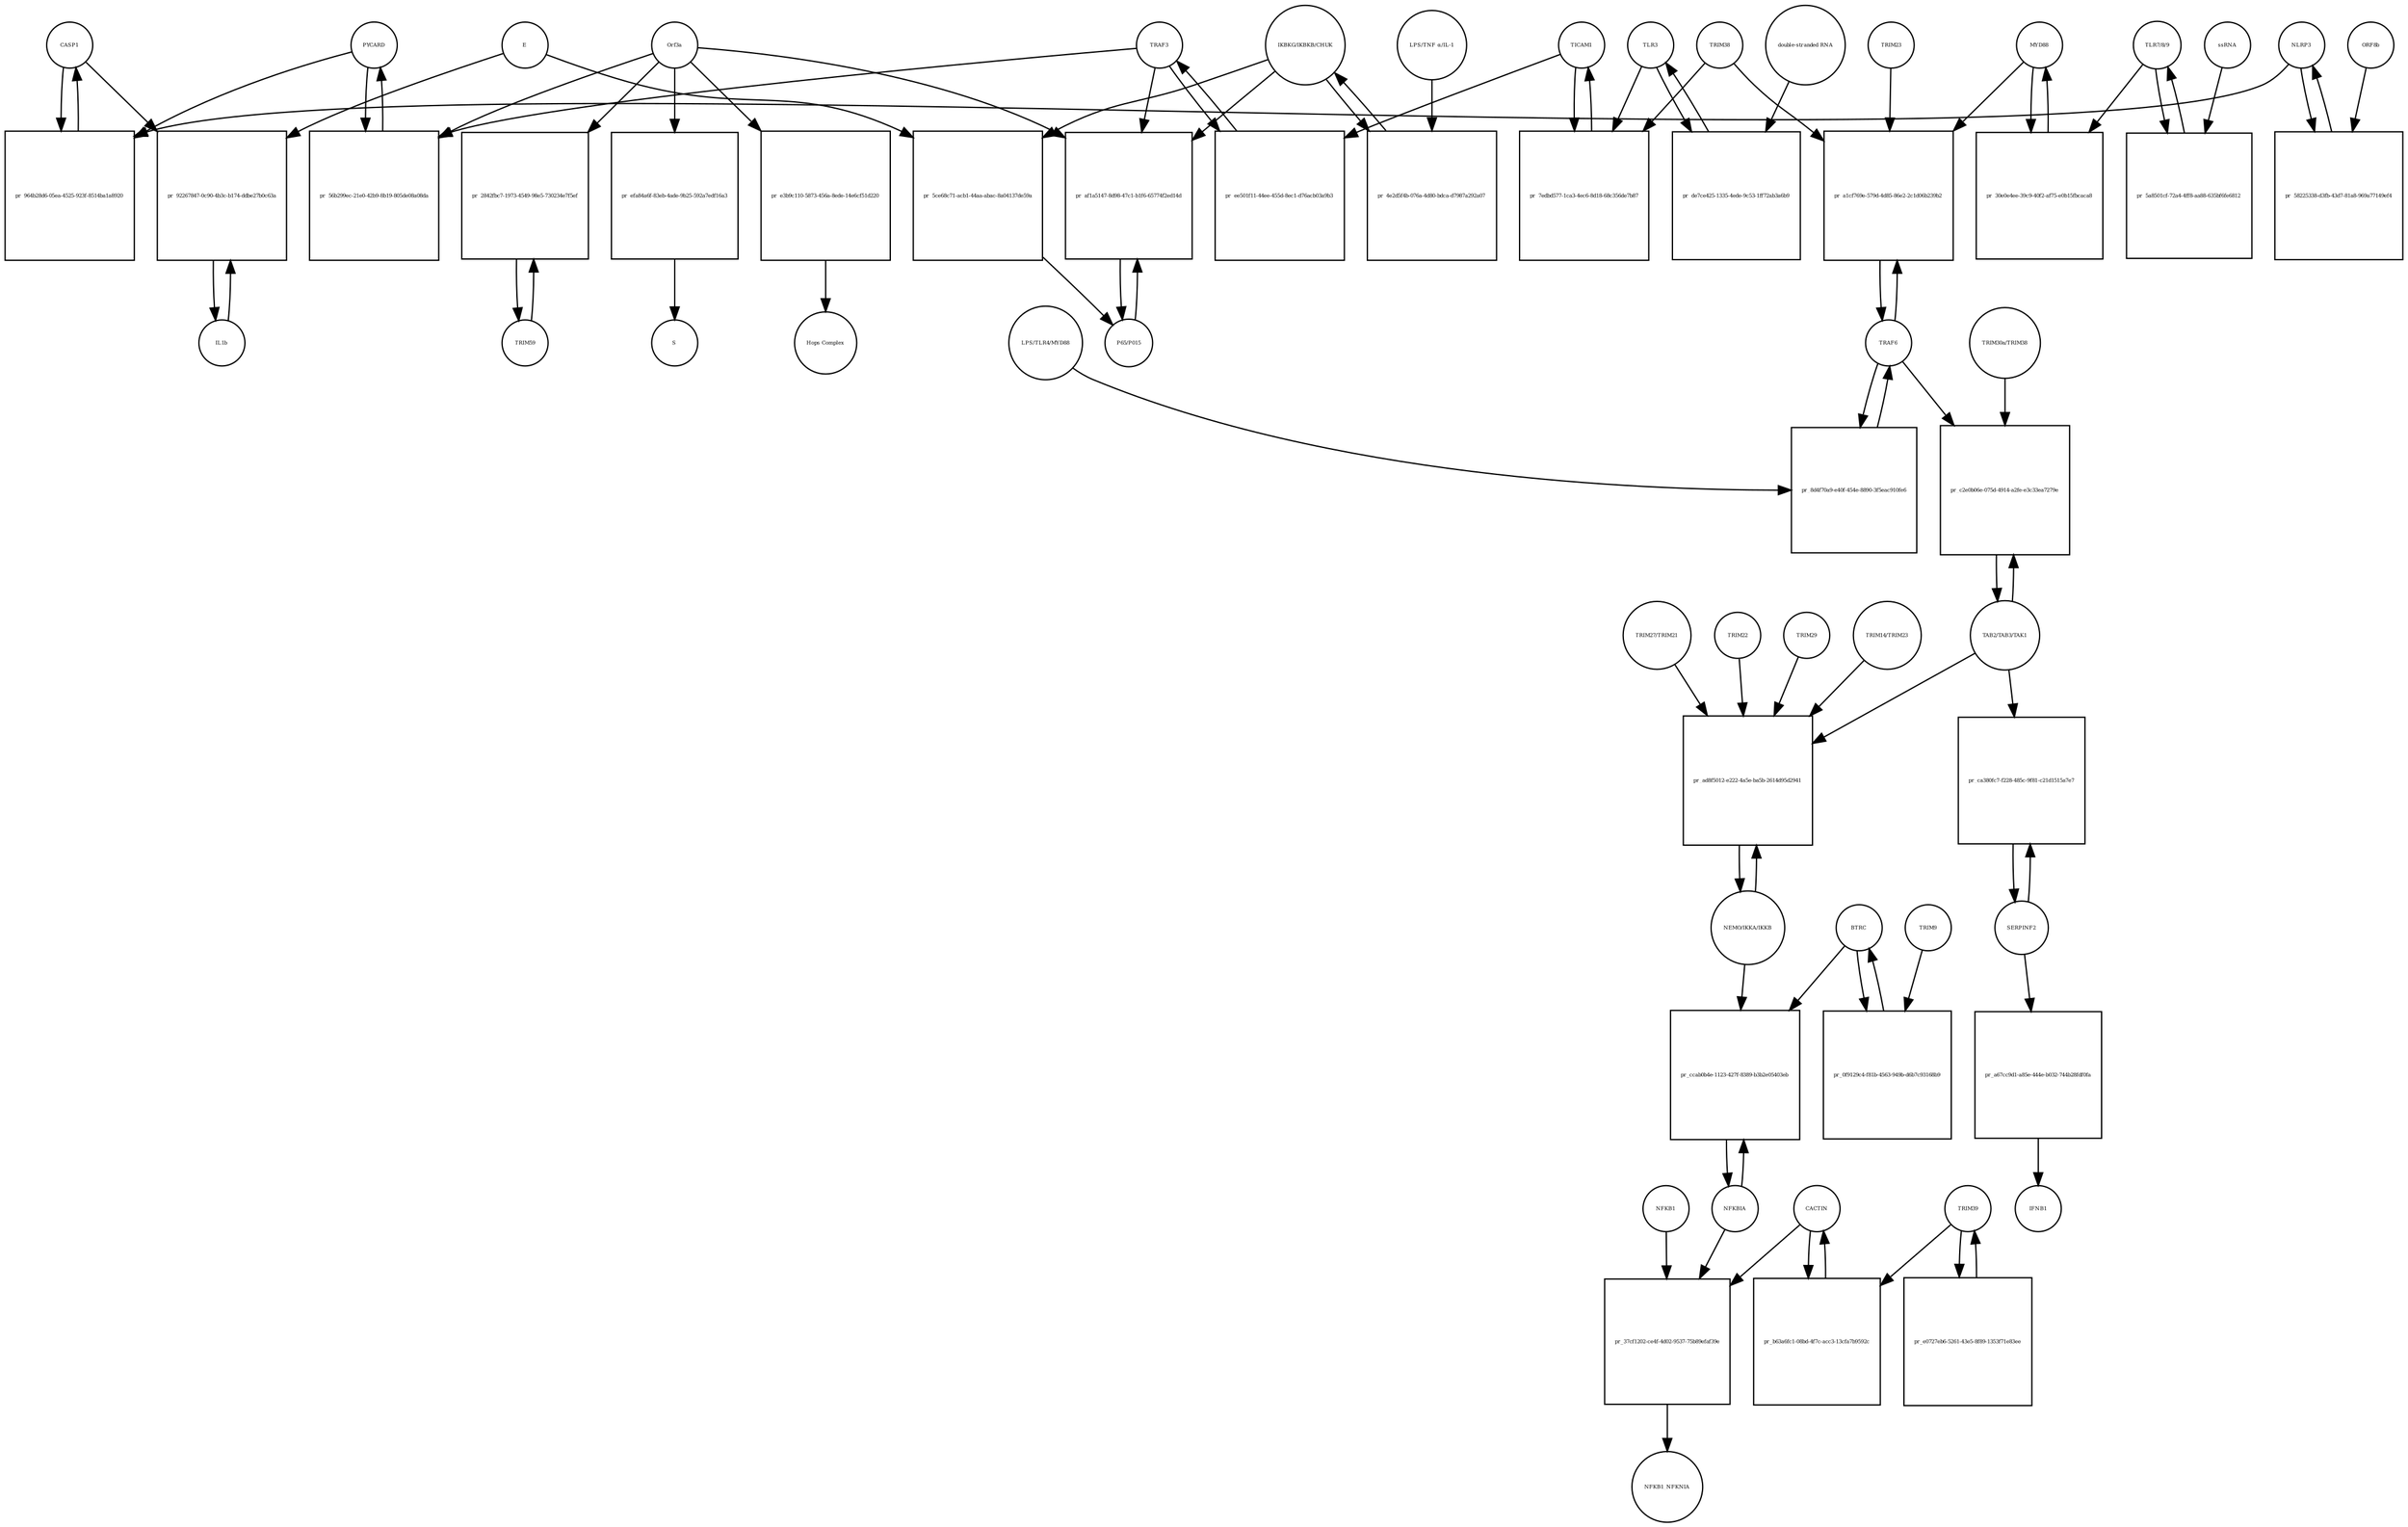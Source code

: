 strict digraph  {
CASP1 [annotation=urn_miriam_hgnc_1499, bipartite=0, cls=macromolecule, fontsize=4, label=CASP1, shape=circle];
"pr_964b28d6-05ea-4525-923f-8514ba1a8920" [annotation="", bipartite=1, cls=process, fontsize=4, label="pr_964b28d6-05ea-4525-923f-8514ba1a8920", shape=square];
PYCARD [annotation="", bipartite=0, cls="macromolecule multimer", fontsize=4, label=PYCARD, shape=circle];
NLRP3 [annotation="", bipartite=0, cls="macromolecule multimer", fontsize=4, label=NLRP3, shape=circle];
TRAF6 [annotation=urn_miriam_hgnc_12036, bipartite=0, cls=macromolecule, fontsize=4, label=TRAF6, shape=circle];
"pr_8d4f70a9-e40f-454e-8890-3f5eac910fe6" [annotation="", bipartite=1, cls=process, fontsize=4, label="pr_8d4f70a9-e40f-454e-8890-3f5eac910fe6", shape=square];
"LPS/TLR4/MYD88" [annotation="urn_miriam_hgnc_6121|urn_miriam_hgnc_11850|urn_miriam_hgnc_7562", bipartite=0, cls=complex, fontsize=4, label="LPS/TLR4/MYD88", shape=circle];
NFKBIA [annotation=urn_miriam_hgnc_7797, bipartite=0, cls=macromolecule, fontsize=4, label=NFKBIA, shape=circle];
"pr_ccab0b4e-1123-427f-8389-b3b2e05403eb" [annotation="", bipartite=1, cls=process, fontsize=4, label="pr_ccab0b4e-1123-427f-8389-b3b2e05403eb", shape=square];
BTRC [annotation=urn_miriam_hgnc_1144, bipartite=0, cls=macromolecule, fontsize=4, label=BTRC, shape=circle];
"NEMO/IKKA/IKKB" [annotation="urn_miriam_hgnc_5961|urn_miriam_hgnc_5960|urn_miriam_hgnc_1974", bipartite=0, cls=complex, fontsize=4, label="NEMO/IKKA/IKKB", shape=circle];
IL1b [annotation=urn_miriam_hgnc_5992, bipartite=0, cls=macromolecule, fontsize=4, label=IL1b, shape=circle];
"pr_92267847-0c90-4b3c-b174-ddbe27b0c63a" [annotation="", bipartite=1, cls=process, fontsize=4, label="pr_92267847-0c90-4b3c-b174-ddbe27b0c63a", shape=square];
E [annotation=urn_miriam_ncbiprotein_1796318600, bipartite=0, cls=macromolecule, fontsize=4, label=E, shape=circle];
SERPINF2 [annotation=urn_miriam_hgnc_9075, bipartite=0, cls=macromolecule, fontsize=4, label=SERPINF2, shape=circle];
"pr_a67cc9d1-a85e-444e-b032-744b28fdf0fa" [annotation="", bipartite=1, cls=process, fontsize=4, label="pr_a67cc9d1-a85e-444e-b032-744b28fdf0fa", shape=square];
IFNB1 [annotation=urn_miriam_pubmed_5434, bipartite=0, cls=macromolecule, fontsize=4, label=IFNB1, shape=circle];
TLR3 [annotation=urn_miriam_hgnc_11849, bipartite=0, cls=macromolecule, fontsize=4, label=TLR3, shape=circle];
"pr_de7ce425-1335-4ede-9c53-1ff72ab3a6b9" [annotation="", bipartite=1, cls=process, fontsize=4, label="pr_de7ce425-1335-4ede-9c53-1ff72ab3a6b9", shape=square];
"double-stranded RNA" [annotation="", bipartite=0, cls="nucleic acid feature", fontsize=4, label="double-stranded RNA", shape=circle];
TICAM1 [annotation=urn_miriam_hgnc_18348, bipartite=0, cls=macromolecule, fontsize=4, label=TICAM1, shape=circle];
"pr_7edbd577-1ca3-4ec6-8d18-68c356de7b87" [annotation="", bipartite=1, cls=process, fontsize=4, label="pr_7edbd577-1ca3-4ec6-8d18-68c356de7b87", shape=square];
TRIM38 [annotation=urn_miriam_hgnc_10059, bipartite=0, cls=macromolecule, fontsize=4, label=TRIM38, shape=circle];
TRIM59 [annotation="urn_miriam_pubmed_22588174|urn_miriam_hgnc_30834", bipartite=0, cls=macromolecule, fontsize=4, label=TRIM59, shape=circle];
"pr_2842fbc7-1973-4549-98e5-730234e7f5ef" [annotation="", bipartite=1, cls=process, fontsize=4, label="pr_2842fbc7-1973-4549-98e5-730234e7f5ef", shape=square];
Orf3a [annotation=urn_miriam_uniprot_P0DTC3, bipartite=0, cls=macromolecule, fontsize=4, label=Orf3a, shape=circle];
"TLR7/8/9" [annotation="urn_miriam_hgnc_15633|urn_miriam_hgnc_15632|urn_miriam_hgnc_15631", bipartite=0, cls=complex, fontsize=4, label="TLR7/8/9", shape=circle];
"pr_5a8501cf-72a4-4ff8-aa88-635bf6fe6812" [annotation="", bipartite=1, cls=process, fontsize=4, label="pr_5a8501cf-72a4-4ff8-aa88-635bf6fe6812", shape=square];
ssRNA [annotation="", bipartite=0, cls="nucleic acid feature", fontsize=4, label=ssRNA, shape=circle];
MYD88 [annotation=urn_miriam_hgnc_7562, bipartite=0, cls=macromolecule, fontsize=4, label=MYD88, shape=circle];
"pr_30e0e4ee-39c9-40f2-af75-e0b15fbcaca8" [annotation="", bipartite=1, cls=process, fontsize=4, label="pr_30e0e4ee-39c9-40f2-af75-e0b15fbcaca8", shape=square];
"pr_a1cf769e-579d-4d85-86e2-2c1d06b239b2" [annotation="", bipartite=1, cls=process, fontsize=4, label="pr_a1cf769e-579d-4d85-86e2-2c1d06b239b2", shape=square];
TRIM23 [annotation=urn_miriam_hgnc_660, bipartite=0, cls=macromolecule, fontsize=4, label=TRIM23, shape=circle];
"TAB2/TAB3/TAK1" [annotation="urn_miriam_hgnc_17075|urn_miriam_hgnc_30681|urn_miriam_hgnc_6859", bipartite=0, cls=complex, fontsize=4, label="TAB2/TAB3/TAK1", shape=circle];
"pr_c2e0b06e-075d-4914-a2fe-e3c33ea7279e" [annotation="", bipartite=1, cls=process, fontsize=4, label="pr_c2e0b06e-075d-4914-a2fe-e3c33ea7279e", shape=square];
"TRIM30a/TRIM38" [annotation="urn_miriam_hgnc_10059|urn_miriam_uniprot_P15533", bipartite=0, cls=complex, fontsize=4, label="TRIM30a/TRIM38", shape=circle];
"pr_ad8f5012-e222-4a5e-ba5b-2614d95d2941" [annotation="", bipartite=1, cls=process, fontsize=4, label="pr_ad8f5012-e222-4a5e-ba5b-2614d95d2941", shape=square];
TRIM22 [annotation=urn_miriam_hgnc_16379, bipartite=0, cls=macromolecule, fontsize=4, label=TRIM22, shape=circle];
TRIM29 [annotation=urn_miriam_hgnc_17274, bipartite=0, cls=macromolecule, fontsize=4, label=TRIM29, shape=circle];
"TRIM14/TRIM23" [annotation="urn_miriam_hgnc_16283|urn_miriam_hgnc_660", bipartite=0, cls=complex, fontsize=4, label="TRIM14/TRIM23", shape=circle];
"TRIM27/TRIM21" [annotation="urn_miriam_hgnc_9975|urn_miriam_hgnc_11312", bipartite=0, cls=complex, fontsize=4, label="TRIM27/TRIM21", shape=circle];
"pr_ca380fc7-f228-485c-9f81-c21d1515a7e7" [annotation="", bipartite=1, cls=process, fontsize=4, label="pr_ca380fc7-f228-485c-9f81-c21d1515a7e7", shape=square];
TRAF3 [annotation=urn_miriam_hgnc_12033, bipartite=0, cls=macromolecule, fontsize=4, label=TRAF3, shape=circle];
"pr_ee501f11-44ee-455d-8ec1-d76acb03a9b3" [annotation="", bipartite=1, cls=process, fontsize=4, label="pr_ee501f11-44ee-455d-8ec1-d76acb03a9b3", shape=square];
NFKB1 [annotation=urn_miriam_hgnc_7794, bipartite=0, cls=macromolecule, fontsize=4, label=NFKB1, shape=circle];
"pr_37cf1202-ce4f-4d02-9537-75b89efaf39e" [annotation="", bipartite=1, cls=process, fontsize=4, label="pr_37cf1202-ce4f-4d02-9537-75b89efaf39e", shape=square];
NFKB1_NFKNIA [annotation="", bipartite=0, cls=complex, fontsize=4, label=NFKB1_NFKNIA, shape=circle];
CACTIN [annotation=urn_miriam_hgnc_29938, bipartite=0, cls=macromolecule, fontsize=4, label=CACTIN, shape=circle];
"IKBKG/IKBKB/CHUK" [annotation="urn_miriam_hgnc_5961|urn_miriam_hgnc_5960|urn_miriam_hgnc_1974", bipartite=0, cls=complex, fontsize=4, label="IKBKG/IKBKB/CHUK", shape=circle];
"pr_4e2d5f4b-076a-4d80-bdca-d7987a292a07" [annotation="", bipartite=1, cls=process, fontsize=4, label="pr_4e2d5f4b-076a-4d80-bdca-d7987a292a07", shape=square];
"LPS/TNF α/IL-1" [annotation="urn_miriam_hgnc_6121|urn_miriam_hgnc_11916|urn_miriam_hgnc_5991", bipartite=0, cls=complex, fontsize=4, label="LPS/TNF α/IL-1", shape=circle];
"pr_efa84a6f-83eb-4ade-9b25-592a7edf16a3" [annotation="", bipartite=1, cls=process, fontsize=4, label="pr_efa84a6f-83eb-4ade-9b25-592a7edf16a3", shape=square];
S [annotation=urn_miriam_uniprot_P0DTC2, bipartite=0, cls=macromolecule, fontsize=4, label=S, shape=circle];
"P65/P015" [annotation="urn_miriam_hgnc_9955|urn_miriam_hgnc_7794", bipartite=0, cls=complex, fontsize=4, label="P65/P015", shape=circle];
"pr_af1a5147-8d98-47c1-b1f6-65774f2ed14d" [annotation="", bipartite=1, cls=process, fontsize=4, label="pr_af1a5147-8d98-47c1-b1f6-65774f2ed14d", shape=square];
"pr_56b299ec-21e0-42b9-8b19-805de08a08da" [annotation="", bipartite=1, cls=process, fontsize=4, label="pr_56b299ec-21e0-42b9-8b19-805de08a08da", shape=square];
"pr_58225338-d3fb-43d7-81a8-969a77149ef4" [annotation="", bipartite=1, cls=process, fontsize=4, label="pr_58225338-d3fb-43d7-81a8-969a77149ef4", shape=square];
ORF8b [annotation=urn_miriam_ncbiprotein_BCD58760, bipartite=0, cls=macromolecule, fontsize=4, label=ORF8b, shape=circle];
"pr_0f9129c4-f81b-4563-949b-d6b7c93168b9" [annotation="", bipartite=1, cls=process, fontsize=4, label="pr_0f9129c4-f81b-4563-949b-d6b7c93168b9", shape=square];
TRIM9 [annotation=urn_miriam_hgnc_16288, bipartite=0, cls=macromolecule, fontsize=4, label=TRIM9, shape=circle];
"pr_5ce68c71-acb1-44aa-abac-8a04137de59a" [annotation="", bipartite=1, cls=process, fontsize=4, label="pr_5ce68c71-acb1-44aa-abac-8a04137de59a", shape=square];
"pr_b63a6fc1-08bd-4f7c-acc3-13cfa7b9592c" [annotation="", bipartite=1, cls=process, fontsize=4, label="pr_b63a6fc1-08bd-4f7c-acc3-13cfa7b9592c", shape=square];
TRIM39 [annotation=urn_miriam_hgnc_10065, bipartite=0, cls=macromolecule, fontsize=4, label=TRIM39, shape=circle];
"pr_e0727eb6-5261-43e5-8f89-1353f71e83ee" [annotation="", bipartite=1, cls=process, fontsize=4, label="pr_e0727eb6-5261-43e5-8f89-1353f71e83ee", shape=square];
"pr_e3b9c110-5873-456a-8ede-14e6cf51d220" [annotation="", bipartite=1, cls=process, fontsize=4, label="pr_e3b9c110-5873-456a-8ede-14e6cf51d220", shape=square];
"Hops Complex" [annotation="urn_miriam_uniprot_J9TC74|urn_miriam_hgnc_14583|urn_miriam_hgnc_20593|urn_miriam_hgnc_24048|urn_miriam_hgnc_5013|urn_miriam_hgnc_20266", bipartite=0, cls=complex, fontsize=4, label="Hops Complex", shape=circle];
CASP1 -> "pr_964b28d6-05ea-4525-923f-8514ba1a8920"  [annotation="", interaction_type=consumption];
CASP1 -> "pr_92267847-0c90-4b3c-b174-ddbe27b0c63a"  [annotation=urn_miriam_pubmed_31034780, interaction_type=catalysis];
"pr_964b28d6-05ea-4525-923f-8514ba1a8920" -> CASP1  [annotation="", interaction_type=production];
PYCARD -> "pr_964b28d6-05ea-4525-923f-8514ba1a8920"  [annotation="", interaction_type=consumption];
PYCARD -> "pr_56b299ec-21e0-42b9-8b19-805de08a08da"  [annotation="", interaction_type=consumption];
NLRP3 -> "pr_964b28d6-05ea-4525-923f-8514ba1a8920"  [annotation="", interaction_type=consumption];
NLRP3 -> "pr_58225338-d3fb-43d7-81a8-969a77149ef4"  [annotation="", interaction_type=consumption];
TRAF6 -> "pr_8d4f70a9-e40f-454e-8890-3f5eac910fe6"  [annotation="", interaction_type=consumption];
TRAF6 -> "pr_a1cf769e-579d-4d85-86e2-2c1d06b239b2"  [annotation="", interaction_type=consumption];
TRAF6 -> "pr_c2e0b06e-075d-4914-a2fe-e3c33ea7279e"  [annotation="urn_miriam_pubmed_23758787|urn_miriam_pubmed_25172371|urn_miriam_pubmed_18345001", interaction_type="necessary stimulation"];
"pr_8d4f70a9-e40f-454e-8890-3f5eac910fe6" -> TRAF6  [annotation="", interaction_type=production];
"LPS/TLR4/MYD88" -> "pr_8d4f70a9-e40f-454e-8890-3f5eac910fe6"  [annotation=urn_miriam_pubmed_23758787, interaction_type=catalysis];
NFKBIA -> "pr_ccab0b4e-1123-427f-8389-b3b2e05403eb"  [annotation="", interaction_type=consumption];
NFKBIA -> "pr_37cf1202-ce4f-4d02-9537-75b89efaf39e"  [annotation="", interaction_type=consumption];
"pr_ccab0b4e-1123-427f-8389-b3b2e05403eb" -> NFKBIA  [annotation="", interaction_type=production];
BTRC -> "pr_ccab0b4e-1123-427f-8389-b3b2e05403eb"  [annotation=urn_miriam_pubmed_21135871, interaction_type=catalysis];
BTRC -> "pr_0f9129c4-f81b-4563-949b-d6b7c93168b9"  [annotation="", interaction_type=consumption];
"NEMO/IKKA/IKKB" -> "pr_ccab0b4e-1123-427f-8389-b3b2e05403eb"  [annotation=urn_miriam_pubmed_21135871, interaction_type=catalysis];
"NEMO/IKKA/IKKB" -> "pr_ad8f5012-e222-4a5e-ba5b-2614d95d2941"  [annotation="", interaction_type=consumption];
IL1b -> "pr_92267847-0c90-4b3c-b174-ddbe27b0c63a"  [annotation="", interaction_type=consumption];
"pr_92267847-0c90-4b3c-b174-ddbe27b0c63a" -> IL1b  [annotation="", interaction_type=production];
E -> "pr_92267847-0c90-4b3c-b174-ddbe27b0c63a"  [annotation=urn_miriam_pubmed_31034780, interaction_type=catalysis];
E -> "pr_5ce68c71-acb1-44aa-abac-8a04137de59a"  [annotation="urn_miriam_pubmed_32172672|urn_miriam_taxonomy_2697049", interaction_type="necessary stimulation"];
SERPINF2 -> "pr_a67cc9d1-a85e-444e-b032-744b28fdf0fa"  [annotation="", interaction_type=consumption];
SERPINF2 -> "pr_ca380fc7-f228-485c-9f81-c21d1515a7e7"  [annotation="", interaction_type=consumption];
"pr_a67cc9d1-a85e-444e-b032-744b28fdf0fa" -> IFNB1  [annotation="", interaction_type=production];
TLR3 -> "pr_de7ce425-1335-4ede-9c53-1ff72ab3a6b9"  [annotation="", interaction_type=consumption];
TLR3 -> "pr_7edbd577-1ca3-4ec6-8d18-68c356de7b87"  [annotation="urn_miriam_pubmed_23758787|urn_miriam_pubmed_22539786", interaction_type="necessary stimulation"];
"pr_de7ce425-1335-4ede-9c53-1ff72ab3a6b9" -> TLR3  [annotation="", interaction_type=production];
"double-stranded RNA" -> "pr_de7ce425-1335-4ede-9c53-1ff72ab3a6b9"  [annotation=urn_miriam_pubmed_23758787, interaction_type="necessary stimulation"];
TICAM1 -> "pr_7edbd577-1ca3-4ec6-8d18-68c356de7b87"  [annotation="", interaction_type=consumption];
TICAM1 -> "pr_ee501f11-44ee-455d-8ec1-d76acb03a9b3"  [annotation=urn_miriam_pubmed_28829373, interaction_type="necessary stimulation"];
"pr_7edbd577-1ca3-4ec6-8d18-68c356de7b87" -> TICAM1  [annotation="", interaction_type=production];
TRIM38 -> "pr_7edbd577-1ca3-4ec6-8d18-68c356de7b87"  [annotation="urn_miriam_pubmed_23758787|urn_miriam_pubmed_22539786", interaction_type=inhibition];
TRIM38 -> "pr_a1cf769e-579d-4d85-86e2-2c1d06b239b2"  [annotation="urn_miriam_pubmed_15361868|urn_miriam_pubmed_22539786|urn_miriam_pubmed_20724660", interaction_type=inhibition];
TRIM59 -> "pr_2842fbc7-1973-4549-98e5-730234e7f5ef"  [annotation="", interaction_type=consumption];
"pr_2842fbc7-1973-4549-98e5-730234e7f5ef" -> TRIM59  [annotation="", interaction_type=production];
Orf3a -> "pr_2842fbc7-1973-4549-98e5-730234e7f5ef"  [annotation=urn_miriam_pubmed_28829373, interaction_type="necessary stimulation"];
Orf3a -> "pr_efa84a6f-83eb-4ade-9b25-592a7edf16a3"  [annotation=urn_miriam_pubmed_32172672, interaction_type="necessary stimulation"];
Orf3a -> "pr_af1a5147-8d98-47c1-b1f6-65774f2ed14d"  [annotation="urn_miriam_pubmed_31034780|urn_miriam_pubmed_32172672", interaction_type="necessary stimulation"];
Orf3a -> "pr_56b299ec-21e0-42b9-8b19-805de08a08da"  [annotation=urn_miriam_pubmed_32172672, interaction_type="necessary stimulation"];
Orf3a -> "pr_e3b9c110-5873-456a-8ede-14e6cf51d220"  [annotation="urn_miriam_pubmed_15316659|urn_miriam_pubmed_17715238|urn_miriam_pubmed_25375324|urn_miriam_pubmed_19590927", interaction_type="necessary stimulation"];
"TLR7/8/9" -> "pr_5a8501cf-72a4-4ff8-aa88-635bf6fe6812"  [annotation="", interaction_type=consumption];
"TLR7/8/9" -> "pr_30e0e4ee-39c9-40f2-af75-e0b15fbcaca8"  [annotation=urn_miriam_pubmed_15361868, interaction_type="necessary stimulation"];
"pr_5a8501cf-72a4-4ff8-aa88-635bf6fe6812" -> "TLR7/8/9"  [annotation="", interaction_type=production];
ssRNA -> "pr_5a8501cf-72a4-4ff8-aa88-635bf6fe6812"  [annotation=urn_miriam_pubmed_21782231, interaction_type="necessary stimulation"];
MYD88 -> "pr_30e0e4ee-39c9-40f2-af75-e0b15fbcaca8"  [annotation="", interaction_type=consumption];
MYD88 -> "pr_a1cf769e-579d-4d85-86e2-2c1d06b239b2"  [annotation="urn_miriam_pubmed_15361868|urn_miriam_pubmed_22539786|urn_miriam_pubmed_20724660", interaction_type="necessary stimulation"];
"pr_30e0e4ee-39c9-40f2-af75-e0b15fbcaca8" -> MYD88  [annotation="", interaction_type=production];
"pr_a1cf769e-579d-4d85-86e2-2c1d06b239b2" -> TRAF6  [annotation="", interaction_type=production];
TRIM23 -> "pr_a1cf769e-579d-4d85-86e2-2c1d06b239b2"  [annotation="urn_miriam_pubmed_15361868|urn_miriam_pubmed_22539786|urn_miriam_pubmed_20724660", interaction_type="necessary stimulation"];
"TAB2/TAB3/TAK1" -> "pr_c2e0b06e-075d-4914-a2fe-e3c33ea7279e"  [annotation="", interaction_type=consumption];
"TAB2/TAB3/TAK1" -> "pr_ad8f5012-e222-4a5e-ba5b-2614d95d2941"  [annotation="urn_miriam_pubmed_23758787|urn_miriam_pubmed_23408607|urn_miriam_pubmed_26358190|urn_miriam_pubmed_27695001|urn_miriam_pubmed_24379373|urn_miriam_pubmed_20724660", interaction_type="necessary stimulation"];
"TAB2/TAB3/TAK1" -> "pr_ca380fc7-f228-485c-9f81-c21d1515a7e7"  [annotation=urn_miriam_pubmed_17706453, interaction_type="necessary stimulation"];
"pr_c2e0b06e-075d-4914-a2fe-e3c33ea7279e" -> "TAB2/TAB3/TAK1"  [annotation="", interaction_type=production];
"TRIM30a/TRIM38" -> "pr_c2e0b06e-075d-4914-a2fe-e3c33ea7279e"  [annotation="urn_miriam_pubmed_23758787|urn_miriam_pubmed_25172371|urn_miriam_pubmed_18345001", interaction_type=inhibition];
"pr_ad8f5012-e222-4a5e-ba5b-2614d95d2941" -> "NEMO/IKKA/IKKB"  [annotation="", interaction_type=production];
TRIM22 -> "pr_ad8f5012-e222-4a5e-ba5b-2614d95d2941"  [annotation="urn_miriam_pubmed_23758787|urn_miriam_pubmed_23408607|urn_miriam_pubmed_26358190|urn_miriam_pubmed_27695001|urn_miriam_pubmed_24379373|urn_miriam_pubmed_20724660", interaction_type=inhibition];
TRIM29 -> "pr_ad8f5012-e222-4a5e-ba5b-2614d95d2941"  [annotation="urn_miriam_pubmed_23758787|urn_miriam_pubmed_23408607|urn_miriam_pubmed_26358190|urn_miriam_pubmed_27695001|urn_miriam_pubmed_24379373|urn_miriam_pubmed_20724660", interaction_type=inhibition];
"TRIM14/TRIM23" -> "pr_ad8f5012-e222-4a5e-ba5b-2614d95d2941"  [annotation="urn_miriam_pubmed_23758787|urn_miriam_pubmed_23408607|urn_miriam_pubmed_26358190|urn_miriam_pubmed_27695001|urn_miriam_pubmed_24379373|urn_miriam_pubmed_20724660", interaction_type="necessary stimulation"];
"TRIM27/TRIM21" -> "pr_ad8f5012-e222-4a5e-ba5b-2614d95d2941"  [annotation="urn_miriam_pubmed_23758787|urn_miriam_pubmed_23408607|urn_miriam_pubmed_26358190|urn_miriam_pubmed_27695001|urn_miriam_pubmed_24379373|urn_miriam_pubmed_20724660", interaction_type=inhibition];
"pr_ca380fc7-f228-485c-9f81-c21d1515a7e7" -> SERPINF2  [annotation="", interaction_type=production];
TRAF3 -> "pr_ee501f11-44ee-455d-8ec1-d76acb03a9b3"  [annotation="", interaction_type=consumption];
TRAF3 -> "pr_af1a5147-8d98-47c1-b1f6-65774f2ed14d"  [annotation="urn_miriam_pubmed_31034780|urn_miriam_pubmed_32172672", interaction_type=catalysis];
TRAF3 -> "pr_56b299ec-21e0-42b9-8b19-805de08a08da"  [annotation=urn_miriam_pubmed_32172672, interaction_type=catalysis];
"pr_ee501f11-44ee-455d-8ec1-d76acb03a9b3" -> TRAF3  [annotation="", interaction_type=production];
NFKB1 -> "pr_37cf1202-ce4f-4d02-9537-75b89efaf39e"  [annotation="", interaction_type=consumption];
"pr_37cf1202-ce4f-4d02-9537-75b89efaf39e" -> NFKB1_NFKNIA  [annotation="", interaction_type=production];
CACTIN -> "pr_37cf1202-ce4f-4d02-9537-75b89efaf39e"  [annotation=urn_miriam_pubmed_26999213, interaction_type=inhibition];
CACTIN -> "pr_b63a6fc1-08bd-4f7c-acc3-13cfa7b9592c"  [annotation="", interaction_type=consumption];
"IKBKG/IKBKB/CHUK" -> "pr_4e2d5f4b-076a-4d80-bdca-d7987a292a07"  [annotation="", interaction_type=consumption];
"IKBKG/IKBKB/CHUK" -> "pr_af1a5147-8d98-47c1-b1f6-65774f2ed14d"  [annotation="urn_miriam_pubmed_31034780|urn_miriam_pubmed_32172672", interaction_type=catalysis];
"IKBKG/IKBKB/CHUK" -> "pr_5ce68c71-acb1-44aa-abac-8a04137de59a"  [annotation="", interaction_type=consumption];
"pr_4e2d5f4b-076a-4d80-bdca-d7987a292a07" -> "IKBKG/IKBKB/CHUK"  [annotation="", interaction_type=production];
"LPS/TNF α/IL-1" -> "pr_4e2d5f4b-076a-4d80-bdca-d7987a292a07"  [annotation="urn_miriam_pubmed_32172672|urn_miriam_taxonomy_2697049", interaction_type=catalysis];
"pr_efa84a6f-83eb-4ade-9b25-592a7edf16a3" -> S  [annotation="", interaction_type=production];
"P65/P015" -> "pr_af1a5147-8d98-47c1-b1f6-65774f2ed14d"  [annotation="", interaction_type=consumption];
"pr_af1a5147-8d98-47c1-b1f6-65774f2ed14d" -> "P65/P015"  [annotation="", interaction_type=production];
"pr_56b299ec-21e0-42b9-8b19-805de08a08da" -> PYCARD  [annotation="", interaction_type=production];
"pr_58225338-d3fb-43d7-81a8-969a77149ef4" -> NLRP3  [annotation="", interaction_type=production];
ORF8b -> "pr_58225338-d3fb-43d7-81a8-969a77149ef4"  [annotation=urn_miriam_pubmed_32172672, interaction_type="necessary stimulation"];
"pr_0f9129c4-f81b-4563-949b-d6b7c93168b9" -> BTRC  [annotation="", interaction_type=production];
TRIM9 -> "pr_0f9129c4-f81b-4563-949b-d6b7c93168b9"  [annotation=urn_miriam_pubmed_21135871, interaction_type=inhibition];
"pr_5ce68c71-acb1-44aa-abac-8a04137de59a" -> "P65/P015"  [annotation="", interaction_type=production];
"pr_b63a6fc1-08bd-4f7c-acc3-13cfa7b9592c" -> CACTIN  [annotation="", interaction_type=production];
TRIM39 -> "pr_b63a6fc1-08bd-4f7c-acc3-13cfa7b9592c"  [annotation=urn_miriam_pubmed_26999213, interaction_type="necessary stimulation"];
TRIM39 -> "pr_e0727eb6-5261-43e5-8f89-1353f71e83ee"  [annotation="", interaction_type=consumption];
"pr_e0727eb6-5261-43e5-8f89-1353f71e83ee" -> TRIM39  [annotation="", interaction_type=production];
"pr_e3b9c110-5873-456a-8ede-14e6cf51d220" -> "Hops Complex"  [annotation="", interaction_type=production];
}
